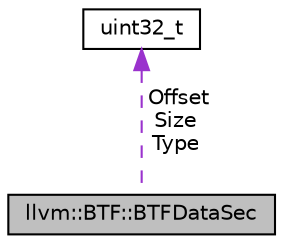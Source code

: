 digraph "llvm::BTF::BTFDataSec"
{
 // LATEX_PDF_SIZE
  bgcolor="transparent";
  edge [fontname="Helvetica",fontsize="10",labelfontname="Helvetica",labelfontsize="10"];
  node [fontname="Helvetica",fontsize="10",shape=record];
  Node1 [label="llvm::BTF::BTFDataSec",height=0.2,width=0.4,color="black", fillcolor="grey75", style="filled", fontcolor="black",tooltip="BTF_KIND_DATASEC are followed by multiple \"struct BTFDataSecVar\"."];
  Node2 -> Node1 [dir="back",color="darkorchid3",fontsize="10",style="dashed",label=" Offset\nSize\nType" ,fontname="Helvetica"];
  Node2 [label="uint32_t",height=0.2,width=0.4,color="black",URL="$classuint32__t.html",tooltip=" "];
}
